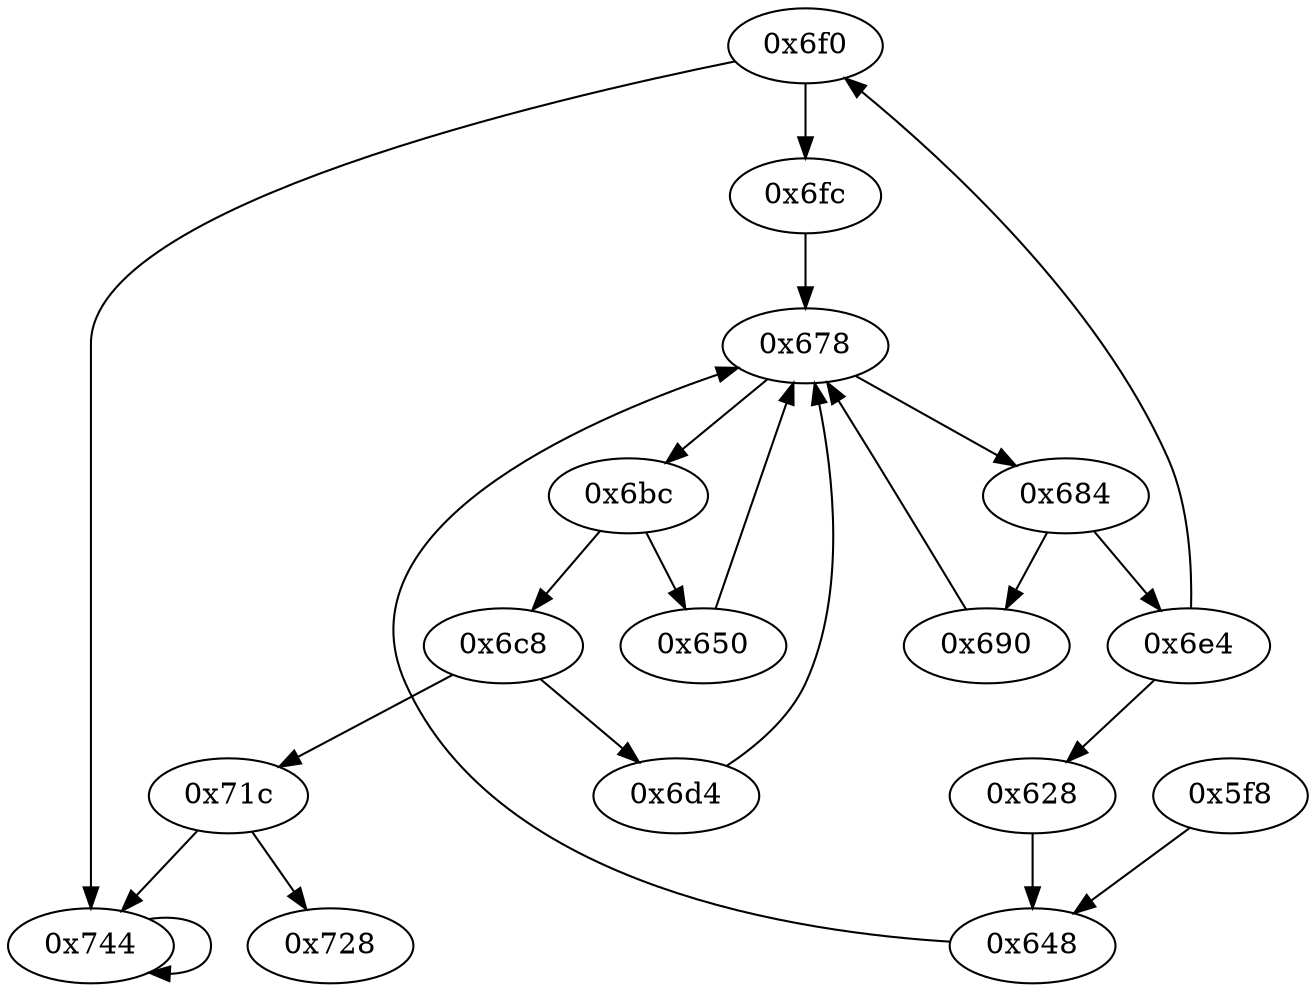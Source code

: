 digraph "" {
	"0x728"	 [opcode="[u'ldr', u'ldr', u'add', u'bl', u'mov', u'sub', u'pop']"];
	"0x6fc"	 [opcode="[u'ldrb', u'ldr', u'rsb', u'sub', u'ldr', u'add', u'ldr', u'b']"];
	"0x678"	 [opcode="[u'ldr', u'cmp', u'b']"];
	"0x6fc" -> "0x678";
	"0x6c8"	 [opcode="[u'ldr', u'cmp', u'b']"];
	"0x71c"	 [opcode="[u'ldr', u'cmp', u'b']"];
	"0x6c8" -> "0x71c";
	"0x6d4"	 [opcode="[u'ldr', u'ldr', u'ldr', u'b']"];
	"0x6c8" -> "0x6d4";
	"0x684"	 [opcode="[u'ldr', u'cmp', u'b']"];
	"0x690"	 [opcode="[u'str', u'str', u'ldr', u'ldr', u'ldrb', u'ldr', u'ldr', u'ldr', u'cmp', u'mov', u'b']"];
	"0x684" -> "0x690";
	"0x6e4"	 [opcode="[u'ldr', u'cmp', u'b']"];
	"0x684" -> "0x6e4";
	"0x650"	 [opcode="[u'str', u'str', u'ldr', u'ldrb', u'strb', u'ldr', u'ldr', u'ldrb', u'cmp', u'mov']"];
	"0x650" -> "0x678";
	"0x678" -> "0x684";
	"0x6bc"	 [opcode="[u'ldr', u'cmp', u'b']"];
	"0x678" -> "0x6bc";
	"0x648"	 [opcode="[u'mov', u'b']"];
	"0x648" -> "0x678";
	"0x690" -> "0x678";
	"0x6f0"	 [opcode="[u'ldr', u'cmp', u'b']"];
	"0x6f0" -> "0x6fc";
	"0x744"	 [opcode="[u'b']"];
	"0x6f0" -> "0x744";
	"0x71c" -> "0x728";
	"0x71c" -> "0x744";
	"0x628"	 [opcode="[u'ldr', u'ldr', u'add', u'ldr', u'ldr', u'sub', u'add', u'add']"];
	"0x628" -> "0x648";
	"0x5f8"	 [opcode="[u'push', u'add', u'sub', u'add', u'mov', u'mov', u'str', u'ldr', u'ldr', u'str', u'ldr', u'b']"];
	"0x5f8" -> "0x648";
	"0x744" -> "0x744";
	"0x6d4" -> "0x678";
	"0x6e4" -> "0x6f0";
	"0x6e4" -> "0x628";
	"0x6bc" -> "0x6c8";
	"0x6bc" -> "0x650";
}
